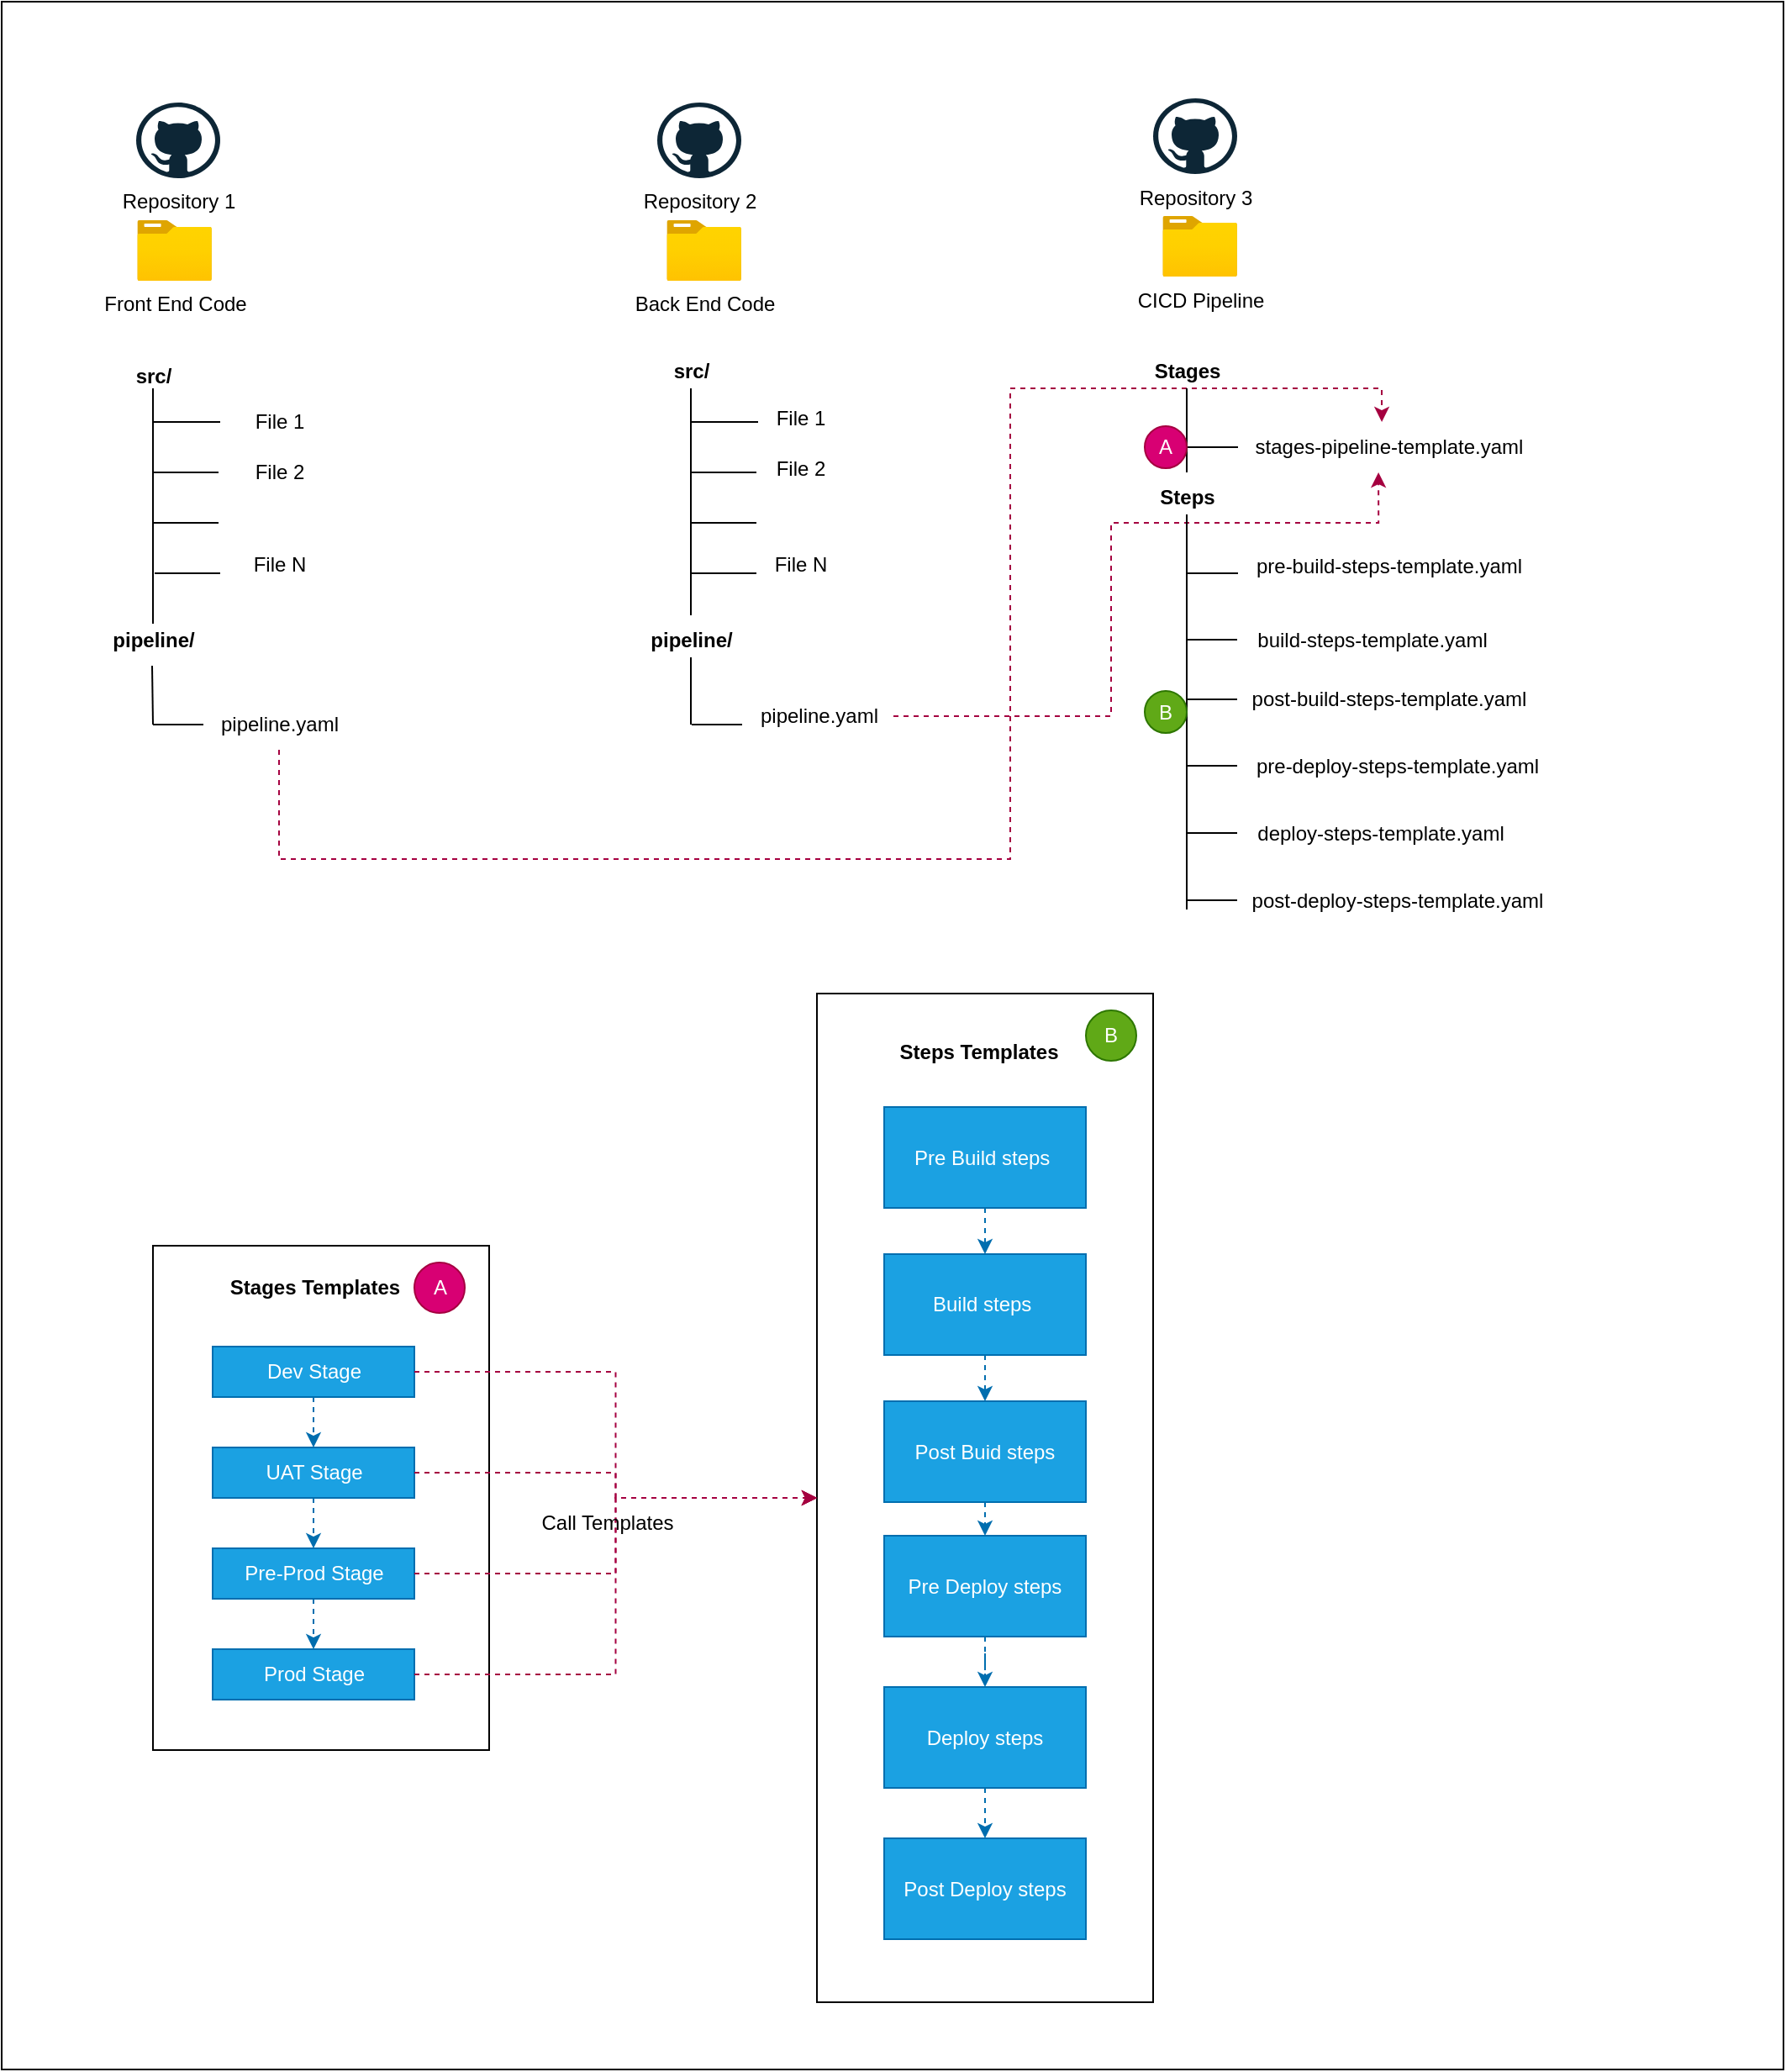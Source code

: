 <mxfile version="20.3.0" type="device"><diagram id="3LWwpHnLnhiOWFuLIQ5E" name="Page-1"><mxGraphModel dx="1422" dy="865" grid="1" gridSize="10" guides="1" tooltips="1" connect="1" arrows="1" fold="1" page="1" pageScale="1" pageWidth="3300" pageHeight="2339" math="0" shadow="0"><root><mxCell id="0"/><mxCell id="1" parent="0"/><mxCell id="tsdTAOxNIE7u9A-FTTEK-143" value="" style="rounded=0;whiteSpace=wrap;html=1;fontSize=12;" vertex="1" parent="1"><mxGeometry x="150" y="50" width="1060" height="1230" as="geometry"/></mxCell><mxCell id="tsdTAOxNIE7u9A-FTTEK-6" value="Front End Code" style="aspect=fixed;html=1;points=[];align=center;image;fontSize=12;image=img/lib/azure2/general/Folder_Blank.svg;" vertex="1" parent="1"><mxGeometry x="230.64" y="180" width="44.36" height="36" as="geometry"/></mxCell><mxCell id="tsdTAOxNIE7u9A-FTTEK-12" value="" style="endArrow=none;html=1;rounded=0;" edge="1" parent="1"><mxGeometry width="50" height="50" relative="1" as="geometry"><mxPoint x="240" y="420" as="sourcePoint"/><mxPoint x="240" y="280" as="targetPoint"/><Array as="points"/></mxGeometry></mxCell><mxCell id="tsdTAOxNIE7u9A-FTTEK-18" value="Repository 1" style="dashed=0;outlineConnect=0;html=1;align=center;labelPosition=center;verticalLabelPosition=bottom;verticalAlign=top;shape=mxgraph.weblogos.github" vertex="1" parent="1"><mxGeometry x="230" y="110" width="50" height="45" as="geometry"/></mxCell><mxCell id="tsdTAOxNIE7u9A-FTTEK-23" value="" style="endArrow=none;html=1;rounded=0;" edge="1" parent="1"><mxGeometry width="50" height="50" relative="1" as="geometry"><mxPoint x="240" y="300" as="sourcePoint"/><mxPoint x="280" y="300" as="targetPoint"/></mxGeometry></mxCell><mxCell id="tsdTAOxNIE7u9A-FTTEK-24" value="" style="endArrow=none;html=1;rounded=0;" edge="1" parent="1"><mxGeometry width="50" height="50" relative="1" as="geometry"><mxPoint x="240" y="330" as="sourcePoint"/><mxPoint x="279" y="330" as="targetPoint"/></mxGeometry></mxCell><mxCell id="tsdTAOxNIE7u9A-FTTEK-25" value="" style="endArrow=none;html=1;rounded=0;" edge="1" parent="1"><mxGeometry width="50" height="50" relative="1" as="geometry"><mxPoint x="240" y="360" as="sourcePoint"/><mxPoint x="279" y="360" as="targetPoint"/></mxGeometry></mxCell><mxCell id="tsdTAOxNIE7u9A-FTTEK-26" value="" style="endArrow=none;html=1;rounded=0;" edge="1" parent="1"><mxGeometry width="50" height="50" relative="1" as="geometry"><mxPoint x="241" y="390" as="sourcePoint"/><mxPoint x="280" y="390" as="targetPoint"/></mxGeometry></mxCell><mxCell id="tsdTAOxNIE7u9A-FTTEK-27" value="Back End Code" style="aspect=fixed;html=1;points=[];align=center;image;fontSize=12;image=img/lib/azure2/general/Folder_Blank.svg;" vertex="1" parent="1"><mxGeometry x="545.64" y="180" width="44.36" height="36" as="geometry"/></mxCell><mxCell id="tsdTAOxNIE7u9A-FTTEK-28" value="" style="endArrow=none;html=1;rounded=0;" edge="1" parent="1" source="tsdTAOxNIE7u9A-FTTEK-56"><mxGeometry width="50" height="50" relative="1" as="geometry"><mxPoint x="560" y="390" as="sourcePoint"/><mxPoint x="560" y="280" as="targetPoint"/><Array as="points"/></mxGeometry></mxCell><mxCell id="tsdTAOxNIE7u9A-FTTEK-29" value="Repository 2" style="dashed=0;outlineConnect=0;html=1;align=center;labelPosition=center;verticalLabelPosition=bottom;verticalAlign=top;shape=mxgraph.weblogos.github" vertex="1" parent="1"><mxGeometry x="540" y="110" width="50" height="45" as="geometry"/></mxCell><mxCell id="tsdTAOxNIE7u9A-FTTEK-30" value="" style="endArrow=none;html=1;rounded=0;" edge="1" parent="1"><mxGeometry width="50" height="50" relative="1" as="geometry"><mxPoint x="560" y="300" as="sourcePoint"/><mxPoint x="600" y="300" as="targetPoint"/></mxGeometry></mxCell><mxCell id="tsdTAOxNIE7u9A-FTTEK-31" value="" style="endArrow=none;html=1;rounded=0;" edge="1" parent="1"><mxGeometry width="50" height="50" relative="1" as="geometry"><mxPoint x="560" y="330" as="sourcePoint"/><mxPoint x="599" y="330" as="targetPoint"/></mxGeometry></mxCell><mxCell id="tsdTAOxNIE7u9A-FTTEK-32" value="" style="endArrow=none;html=1;rounded=0;" edge="1" parent="1"><mxGeometry width="50" height="50" relative="1" as="geometry"><mxPoint x="560" y="360" as="sourcePoint"/><mxPoint x="599" y="360" as="targetPoint"/><Array as="points"><mxPoint x="590" y="360"/></Array></mxGeometry></mxCell><mxCell id="tsdTAOxNIE7u9A-FTTEK-33" value="" style="endArrow=none;html=1;rounded=0;" edge="1" parent="1"><mxGeometry width="50" height="50" relative="1" as="geometry"><mxPoint x="560" y="390" as="sourcePoint"/><mxPoint x="599" y="390" as="targetPoint"/></mxGeometry></mxCell><mxCell id="tsdTAOxNIE7u9A-FTTEK-36" value="File 1" style="text;html=1;align=center;verticalAlign=middle;resizable=0;points=[];autosize=1;strokeColor=none;fillColor=none;" vertex="1" parent="1"><mxGeometry x="290" y="285" width="50" height="30" as="geometry"/></mxCell><mxCell id="tsdTAOxNIE7u9A-FTTEK-37" value="File 2" style="text;html=1;align=center;verticalAlign=middle;resizable=0;points=[];autosize=1;strokeColor=none;fillColor=none;" vertex="1" parent="1"><mxGeometry x="290" y="315" width="50" height="30" as="geometry"/></mxCell><mxCell id="tsdTAOxNIE7u9A-FTTEK-38" value="File N" style="text;html=1;align=center;verticalAlign=middle;resizable=0;points=[];autosize=1;strokeColor=none;fillColor=none;" vertex="1" parent="1"><mxGeometry x="290" y="370" width="50" height="30" as="geometry"/></mxCell><mxCell id="tsdTAOxNIE7u9A-FTTEK-39" value="File 1" style="text;html=1;align=center;verticalAlign=middle;resizable=0;points=[];autosize=1;strokeColor=none;fillColor=none;" vertex="1" parent="1"><mxGeometry x="600" y="282.5" width="50" height="30" as="geometry"/></mxCell><mxCell id="tsdTAOxNIE7u9A-FTTEK-40" value="File 2" style="text;html=1;align=center;verticalAlign=middle;resizable=0;points=[];autosize=1;strokeColor=none;fillColor=none;" vertex="1" parent="1"><mxGeometry x="600" y="312.5" width="50" height="30" as="geometry"/></mxCell><mxCell id="tsdTAOxNIE7u9A-FTTEK-41" value="File N" style="text;html=1;align=center;verticalAlign=middle;resizable=0;points=[];autosize=1;strokeColor=none;fillColor=none;" vertex="1" parent="1"><mxGeometry x="600" y="370" width="50" height="30" as="geometry"/></mxCell><mxCell id="tsdTAOxNIE7u9A-FTTEK-42" value="&lt;b&gt;src/&lt;/b&gt;" style="text;html=1;align=center;verticalAlign=middle;resizable=0;points=[];autosize=1;strokeColor=none;fillColor=none;" vertex="1" parent="1"><mxGeometry x="220" y="257.5" width="40" height="30" as="geometry"/></mxCell><mxCell id="tsdTAOxNIE7u9A-FTTEK-43" value="&lt;b&gt;src/&lt;/b&gt;" style="text;html=1;align=center;verticalAlign=middle;resizable=0;points=[];autosize=1;strokeColor=none;fillColor=none;" vertex="1" parent="1"><mxGeometry x="540" y="255" width="40" height="30" as="geometry"/></mxCell><mxCell id="tsdTAOxNIE7u9A-FTTEK-44" value="&lt;b&gt;pipeline/&lt;/b&gt;" style="text;html=1;align=center;verticalAlign=middle;resizable=0;points=[];autosize=1;strokeColor=none;fillColor=none;" vertex="1" parent="1"><mxGeometry x="205" y="415" width="70" height="30" as="geometry"/></mxCell><mxCell id="tsdTAOxNIE7u9A-FTTEK-46" value="" style="endArrow=none;html=1;rounded=0;" edge="1" parent="1"><mxGeometry width="50" height="50" relative="1" as="geometry"><mxPoint x="240" y="480" as="sourcePoint"/><mxPoint x="239.5" y="445" as="targetPoint"/></mxGeometry></mxCell><mxCell id="tsdTAOxNIE7u9A-FTTEK-47" value="" style="endArrow=none;html=1;rounded=0;" edge="1" parent="1"><mxGeometry width="50" height="50" relative="1" as="geometry"><mxPoint x="240" y="480" as="sourcePoint"/><mxPoint x="270" y="480" as="targetPoint"/></mxGeometry></mxCell><mxCell id="tsdTAOxNIE7u9A-FTTEK-145" style="edgeStyle=orthogonalEdgeStyle;rounded=0;orthogonalLoop=1;jettySize=auto;html=1;dashed=1;labelBorderColor=none;fontSize=12;fillColor=#d80073;strokeColor=#A50040;entryX=0.478;entryY=0;entryDx=0;entryDy=0;entryPerimeter=0;" edge="1" parent="1" source="tsdTAOxNIE7u9A-FTTEK-48" target="tsdTAOxNIE7u9A-FTTEK-74"><mxGeometry relative="1" as="geometry"><Array as="points"><mxPoint x="315" y="560"/><mxPoint x="750" y="560"/><mxPoint x="750" y="280"/><mxPoint x="971" y="280"/></Array></mxGeometry></mxCell><mxCell id="tsdTAOxNIE7u9A-FTTEK-48" value="pipeline.yaml" style="text;html=1;align=center;verticalAlign=middle;resizable=0;points=[];autosize=1;strokeColor=none;fillColor=none;" vertex="1" parent="1"><mxGeometry x="270" y="465" width="90" height="30" as="geometry"/></mxCell><mxCell id="tsdTAOxNIE7u9A-FTTEK-56" value="&lt;b&gt;pipeline/&lt;/b&gt;" style="text;html=1;align=center;verticalAlign=middle;resizable=0;points=[];autosize=1;strokeColor=none;fillColor=none;" vertex="1" parent="1"><mxGeometry x="525" y="415" width="70" height="30" as="geometry"/></mxCell><mxCell id="tsdTAOxNIE7u9A-FTTEK-57" value="" style="endArrow=none;html=1;rounded=0;" edge="1" parent="1"><mxGeometry width="50" height="50" relative="1" as="geometry"><mxPoint x="560" y="480" as="sourcePoint"/><mxPoint x="560" y="440" as="targetPoint"/></mxGeometry></mxCell><mxCell id="tsdTAOxNIE7u9A-FTTEK-58" value="" style="endArrow=none;html=1;rounded=0;" edge="1" parent="1"><mxGeometry width="50" height="50" relative="1" as="geometry"><mxPoint x="560.5" y="480" as="sourcePoint"/><mxPoint x="590.5" y="480" as="targetPoint"/></mxGeometry></mxCell><mxCell id="tsdTAOxNIE7u9A-FTTEK-146" style="edgeStyle=orthogonalEdgeStyle;rounded=0;orthogonalLoop=1;jettySize=auto;html=1;entryX=0.467;entryY=1;entryDx=0;entryDy=0;entryPerimeter=0;dashed=1;labelBorderColor=none;fontSize=12;fillColor=#d80073;strokeColor=#A50040;" edge="1" parent="1" source="tsdTAOxNIE7u9A-FTTEK-59" target="tsdTAOxNIE7u9A-FTTEK-74"><mxGeometry relative="1" as="geometry"><Array as="points"><mxPoint x="810" y="475"/><mxPoint x="810" y="360"/><mxPoint x="969" y="360"/></Array></mxGeometry></mxCell><mxCell id="tsdTAOxNIE7u9A-FTTEK-59" value="pipeline.yaml" style="text;html=1;align=center;verticalAlign=middle;resizable=0;points=[];autosize=1;strokeColor=none;fillColor=none;" vertex="1" parent="1"><mxGeometry x="590.5" y="460" width="90" height="30" as="geometry"/></mxCell><mxCell id="tsdTAOxNIE7u9A-FTTEK-60" value="CICD Pipeline" style="aspect=fixed;html=1;points=[];align=center;image;fontSize=12;image=img/lib/azure2/general/Folder_Blank.svg;" vertex="1" parent="1"><mxGeometry x="840.64" y="177.5" width="44.36" height="36" as="geometry"/></mxCell><mxCell id="tsdTAOxNIE7u9A-FTTEK-62" value="Repository 3" style="dashed=0;outlineConnect=0;html=1;align=center;labelPosition=center;verticalLabelPosition=bottom;verticalAlign=top;shape=mxgraph.weblogos.github" vertex="1" parent="1"><mxGeometry x="835" y="107.5" width="50" height="45" as="geometry"/></mxCell><mxCell id="tsdTAOxNIE7u9A-FTTEK-71" value="&lt;b&gt;Stages&lt;/b&gt;" style="text;html=1;align=center;verticalAlign=middle;resizable=0;points=[];autosize=1;strokeColor=none;fillColor=none;" vertex="1" parent="1"><mxGeometry x="825" y="255" width="60" height="30" as="geometry"/></mxCell><mxCell id="tsdTAOxNIE7u9A-FTTEK-72" value="" style="endArrow=none;html=1;rounded=0;" edge="1" parent="1" source="tsdTAOxNIE7u9A-FTTEK-95"><mxGeometry width="50" height="50" relative="1" as="geometry"><mxPoint x="855.5" y="315" as="sourcePoint"/><mxPoint x="855" y="280" as="targetPoint"/></mxGeometry></mxCell><mxCell id="tsdTAOxNIE7u9A-FTTEK-73" value="" style="endArrow=none;html=1;rounded=0;" edge="1" parent="1"><mxGeometry width="50" height="50" relative="1" as="geometry"><mxPoint x="855.5" y="315" as="sourcePoint"/><mxPoint x="885.5" y="315" as="targetPoint"/></mxGeometry></mxCell><mxCell id="tsdTAOxNIE7u9A-FTTEK-74" value="stages-pipeline-template.yaml" style="text;html=1;align=center;verticalAlign=middle;resizable=0;points=[];autosize=1;strokeColor=none;fillColor=none;" vertex="1" parent="1"><mxGeometry x="885" y="300" width="180" height="30" as="geometry"/></mxCell><mxCell id="tsdTAOxNIE7u9A-FTTEK-95" value="&lt;b&gt;Steps&lt;/b&gt;" style="text;html=1;align=center;verticalAlign=middle;resizable=0;points=[];autosize=1;strokeColor=none;fillColor=none;" vertex="1" parent="1"><mxGeometry x="825" y="330" width="60" height="30" as="geometry"/></mxCell><mxCell id="tsdTAOxNIE7u9A-FTTEK-96" value="" style="endArrow=none;html=1;rounded=0;" edge="1" parent="1"><mxGeometry width="50" height="50" relative="1" as="geometry"><mxPoint x="855" y="590" as="sourcePoint"/><mxPoint x="855" y="355" as="targetPoint"/></mxGeometry></mxCell><mxCell id="tsdTAOxNIE7u9A-FTTEK-97" value="" style="endArrow=none;html=1;rounded=0;" edge="1" parent="1"><mxGeometry width="50" height="50" relative="1" as="geometry"><mxPoint x="855.5" y="390" as="sourcePoint"/><mxPoint x="885.5" y="390" as="targetPoint"/></mxGeometry></mxCell><mxCell id="tsdTAOxNIE7u9A-FTTEK-98" value="pre-build-steps-template.yaml" style="text;html=1;align=center;verticalAlign=middle;resizable=0;points=[];autosize=1;strokeColor=none;fillColor=none;fontSize=12;spacing=2;spacingTop=1;" vertex="1" parent="1"><mxGeometry x="885" y="370" width="180" height="30" as="geometry"/></mxCell><mxCell id="tsdTAOxNIE7u9A-FTTEK-100" value="build-steps-template.yaml" style="text;html=1;align=center;verticalAlign=middle;resizable=0;points=[];autosize=1;strokeColor=none;fillColor=none;" vertex="1" parent="1"><mxGeometry x="885" y="415" width="160" height="30" as="geometry"/></mxCell><mxCell id="tsdTAOxNIE7u9A-FTTEK-101" value="post-build-steps-template.yaml" style="text;html=1;align=center;verticalAlign=middle;resizable=0;points=[];autosize=1;strokeColor=none;fillColor=none;" vertex="1" parent="1"><mxGeometry x="880" y="450" width="190" height="30" as="geometry"/></mxCell><mxCell id="tsdTAOxNIE7u9A-FTTEK-102" value="pre-deploy-steps-template.yaml" style="text;html=1;align=center;verticalAlign=middle;resizable=0;points=[];autosize=1;strokeColor=none;fillColor=none;" vertex="1" parent="1"><mxGeometry x="885" y="490" width="190" height="30" as="geometry"/></mxCell><mxCell id="tsdTAOxNIE7u9A-FTTEK-103" value="deploy-steps-template.yaml" style="text;html=1;align=center;verticalAlign=middle;resizable=0;points=[];autosize=1;strokeColor=none;fillColor=none;" vertex="1" parent="1"><mxGeometry x="885" y="530" width="170" height="30" as="geometry"/></mxCell><mxCell id="tsdTAOxNIE7u9A-FTTEK-104" value="" style="endArrow=none;html=1;rounded=0;" edge="1" parent="1"><mxGeometry width="50" height="50" relative="1" as="geometry"><mxPoint x="855" y="429.5" as="sourcePoint"/><mxPoint x="885" y="429.5" as="targetPoint"/></mxGeometry></mxCell><mxCell id="tsdTAOxNIE7u9A-FTTEK-105" value="" style="endArrow=none;html=1;rounded=0;" edge="1" parent="1"><mxGeometry width="50" height="50" relative="1" as="geometry"><mxPoint x="855" y="465" as="sourcePoint"/><mxPoint x="885" y="465" as="targetPoint"/></mxGeometry></mxCell><mxCell id="tsdTAOxNIE7u9A-FTTEK-106" value="" style="endArrow=none;html=1;rounded=0;" edge="1" parent="1"><mxGeometry width="50" height="50" relative="1" as="geometry"><mxPoint x="855" y="504.5" as="sourcePoint"/><mxPoint x="885" y="504.5" as="targetPoint"/></mxGeometry></mxCell><mxCell id="tsdTAOxNIE7u9A-FTTEK-107" value="" style="endArrow=none;html=1;rounded=0;" edge="1" parent="1"><mxGeometry width="50" height="50" relative="1" as="geometry"><mxPoint x="855" y="544.5" as="sourcePoint"/><mxPoint x="885" y="544.5" as="targetPoint"/></mxGeometry></mxCell><mxCell id="tsdTAOxNIE7u9A-FTTEK-108" value="" style="endArrow=none;html=1;rounded=0;fontStyle=1" edge="1" parent="1"><mxGeometry width="50" height="50" relative="1" as="geometry"><mxPoint x="855" y="584.5" as="sourcePoint"/><mxPoint x="885" y="584.5" as="targetPoint"/></mxGeometry></mxCell><mxCell id="tsdTAOxNIE7u9A-FTTEK-109" value="post-deploy-steps-template.yaml" style="text;html=1;align=center;verticalAlign=middle;resizable=0;points=[];autosize=1;strokeColor=none;fillColor=none;" vertex="1" parent="1"><mxGeometry x="880" y="570" width="200" height="30" as="geometry"/></mxCell><mxCell id="tsdTAOxNIE7u9A-FTTEK-115" value="" style="group" vertex="1" connectable="0" parent="1"><mxGeometry x="635" y="640" width="200" height="600" as="geometry"/></mxCell><mxCell id="tsdTAOxNIE7u9A-FTTEK-113" value="" style="rounded=0;whiteSpace=wrap;html=1;" vertex="1" parent="tsdTAOxNIE7u9A-FTTEK-115"><mxGeometry width="200" height="600" as="geometry"/></mxCell><mxCell id="tsdTAOxNIE7u9A-FTTEK-75" value="" style="whiteSpace=wrap;html=1;fillColor=#1ba1e2;fontColor=#ffffff;strokeColor=#006EAF;" vertex="1" parent="tsdTAOxNIE7u9A-FTTEK-115"><mxGeometry x="40" y="155" width="120" height="60" as="geometry"/></mxCell><mxCell id="tsdTAOxNIE7u9A-FTTEK-77" value="Build steps&amp;nbsp;" style="whiteSpace=wrap;html=1;fillColor=#1ba1e2;fontColor=#ffffff;strokeColor=#006EAF;" vertex="1" parent="tsdTAOxNIE7u9A-FTTEK-115"><mxGeometry x="40" y="155" width="120" height="60" as="geometry"/></mxCell><mxCell id="tsdTAOxNIE7u9A-FTTEK-85" style="edgeStyle=orthogonalEdgeStyle;rounded=0;orthogonalLoop=1;jettySize=auto;html=1;exitX=0.5;exitY=1;exitDx=0;exitDy=0;entryX=0.5;entryY=0;entryDx=0;entryDy=0;dashed=1;labelBorderColor=none;fillColor=#1ba1e2;strokeColor=#006EAF;" edge="1" parent="tsdTAOxNIE7u9A-FTTEK-115" source="tsdTAOxNIE7u9A-FTTEK-79" target="tsdTAOxNIE7u9A-FTTEK-77"><mxGeometry relative="1" as="geometry"/></mxCell><mxCell id="tsdTAOxNIE7u9A-FTTEK-79" value="Pre Build steps&amp;nbsp;" style="whiteSpace=wrap;html=1;fillColor=#1ba1e2;fontColor=#ffffff;strokeColor=#006EAF;" vertex="1" parent="tsdTAOxNIE7u9A-FTTEK-115"><mxGeometry x="40" y="67.5" width="120" height="60" as="geometry"/></mxCell><mxCell id="tsdTAOxNIE7u9A-FTTEK-80" value="Post Buid steps" style="whiteSpace=wrap;html=1;fillColor=#1ba1e2;fontColor=#ffffff;strokeColor=#006EAF;" vertex="1" parent="tsdTAOxNIE7u9A-FTTEK-115"><mxGeometry x="40" y="242.5" width="120" height="60" as="geometry"/></mxCell><mxCell id="tsdTAOxNIE7u9A-FTTEK-87" style="edgeStyle=orthogonalEdgeStyle;rounded=0;orthogonalLoop=1;jettySize=auto;html=1;exitX=0.5;exitY=1;exitDx=0;exitDy=0;entryX=0.5;entryY=0;entryDx=0;entryDy=0;dashed=1;labelBorderColor=none;fillColor=#1ba1e2;strokeColor=#006EAF;" edge="1" parent="tsdTAOxNIE7u9A-FTTEK-115" source="tsdTAOxNIE7u9A-FTTEK-77" target="tsdTAOxNIE7u9A-FTTEK-80"><mxGeometry relative="1" as="geometry"/></mxCell><mxCell id="tsdTAOxNIE7u9A-FTTEK-81" value="Pre Deploy steps" style="whiteSpace=wrap;html=1;fillColor=#1ba1e2;fontColor=#ffffff;strokeColor=#006EAF;" vertex="1" parent="tsdTAOxNIE7u9A-FTTEK-115"><mxGeometry x="40" y="322.5" width="120" height="60" as="geometry"/></mxCell><mxCell id="tsdTAOxNIE7u9A-FTTEK-88" style="edgeStyle=orthogonalEdgeStyle;rounded=0;orthogonalLoop=1;jettySize=auto;html=1;exitX=0.5;exitY=1;exitDx=0;exitDy=0;entryX=0.5;entryY=0;entryDx=0;entryDy=0;dashed=1;labelBorderColor=none;fillColor=#1ba1e2;strokeColor=#006EAF;" edge="1" parent="tsdTAOxNIE7u9A-FTTEK-115" source="tsdTAOxNIE7u9A-FTTEK-80" target="tsdTAOxNIE7u9A-FTTEK-81"><mxGeometry relative="1" as="geometry"/></mxCell><mxCell id="tsdTAOxNIE7u9A-FTTEK-82" value="Deploy steps" style="whiteSpace=wrap;html=1;fillColor=#1ba1e2;fontColor=#ffffff;strokeColor=#006EAF;" vertex="1" parent="tsdTAOxNIE7u9A-FTTEK-115"><mxGeometry x="40" y="412.5" width="120" height="60" as="geometry"/></mxCell><mxCell id="tsdTAOxNIE7u9A-FTTEK-89" style="edgeStyle=orthogonalEdgeStyle;rounded=0;orthogonalLoop=1;jettySize=auto;html=1;exitX=0.5;exitY=1;exitDx=0;exitDy=0;dashed=1;labelBorderColor=none;fillColor=#1ba1e2;strokeColor=#006EAF;" edge="1" parent="tsdTAOxNIE7u9A-FTTEK-115" source="tsdTAOxNIE7u9A-FTTEK-81" target="tsdTAOxNIE7u9A-FTTEK-82"><mxGeometry relative="1" as="geometry"/></mxCell><mxCell id="tsdTAOxNIE7u9A-FTTEK-83" value="Post Deploy steps" style="whiteSpace=wrap;html=1;fillColor=#1ba1e2;fontColor=#ffffff;strokeColor=#006EAF;" vertex="1" parent="tsdTAOxNIE7u9A-FTTEK-115"><mxGeometry x="40" y="502.5" width="120" height="60" as="geometry"/></mxCell><mxCell id="tsdTAOxNIE7u9A-FTTEK-90" style="edgeStyle=orthogonalEdgeStyle;rounded=0;orthogonalLoop=1;jettySize=auto;html=1;exitX=0.5;exitY=1;exitDx=0;exitDy=0;entryX=0.5;entryY=0;entryDx=0;entryDy=0;dashed=1;labelBorderColor=none;fillColor=#1ba1e2;strokeColor=#006EAF;" edge="1" parent="tsdTAOxNIE7u9A-FTTEK-115" source="tsdTAOxNIE7u9A-FTTEK-82" target="tsdTAOxNIE7u9A-FTTEK-83"><mxGeometry relative="1" as="geometry"/></mxCell><mxCell id="tsdTAOxNIE7u9A-FTTEK-114" value="&lt;b&gt;Steps Templates&lt;/b&gt;" style="text;html=1;align=center;verticalAlign=middle;resizable=0;points=[];autosize=1;strokeColor=none;fillColor=none;" vertex="1" parent="tsdTAOxNIE7u9A-FTTEK-115"><mxGeometry x="35.5" y="20" width="120" height="30" as="geometry"/></mxCell><mxCell id="tsdTAOxNIE7u9A-FTTEK-150" value="B" style="ellipse;whiteSpace=wrap;html=1;aspect=fixed;fontSize=12;fillColor=#60a917;fontColor=#ffffff;strokeColor=#2D7600;" vertex="1" parent="tsdTAOxNIE7u9A-FTTEK-115"><mxGeometry x="160" y="10" width="30" height="30" as="geometry"/></mxCell><mxCell id="tsdTAOxNIE7u9A-FTTEK-131" value="" style="group" vertex="1" connectable="0" parent="1"><mxGeometry x="240" y="790" width="200" height="300" as="geometry"/></mxCell><mxCell id="tsdTAOxNIE7u9A-FTTEK-117" value="" style="rounded=0;whiteSpace=wrap;html=1;" vertex="1" parent="tsdTAOxNIE7u9A-FTTEK-131"><mxGeometry width="200" height="300" as="geometry"/></mxCell><mxCell id="tsdTAOxNIE7u9A-FTTEK-118" value="Dev Stage" style="whiteSpace=wrap;html=1;fillColor=#1ba1e2;fontColor=#ffffff;strokeColor=#006EAF;" vertex="1" parent="tsdTAOxNIE7u9A-FTTEK-131"><mxGeometry x="35.5" y="60" width="120" height="30" as="geometry"/></mxCell><mxCell id="tsdTAOxNIE7u9A-FTTEK-119" value="UAT Stage" style="whiteSpace=wrap;html=1;fillColor=#1ba1e2;fontColor=#ffffff;strokeColor=#006EAF;" vertex="1" parent="tsdTAOxNIE7u9A-FTTEK-131"><mxGeometry x="35.5" y="120" width="120" height="30" as="geometry"/></mxCell><mxCell id="tsdTAOxNIE7u9A-FTTEK-120" style="edgeStyle=orthogonalEdgeStyle;rounded=0;orthogonalLoop=1;jettySize=auto;html=1;exitX=0.5;exitY=1;exitDx=0;exitDy=0;entryX=0.5;entryY=0;entryDx=0;entryDy=0;dashed=1;labelBorderColor=none;fillColor=#1ba1e2;strokeColor=#006EAF;" edge="1" parent="tsdTAOxNIE7u9A-FTTEK-131" source="tsdTAOxNIE7u9A-FTTEK-118" target="tsdTAOxNIE7u9A-FTTEK-119"><mxGeometry relative="1" as="geometry"><mxPoint x="95.5" y="101.25" as="sourcePoint"/></mxGeometry></mxCell><mxCell id="tsdTAOxNIE7u9A-FTTEK-122" value="Pre-Prod Stage" style="whiteSpace=wrap;html=1;fillColor=#1ba1e2;fontColor=#ffffff;strokeColor=#006EAF;" vertex="1" parent="tsdTAOxNIE7u9A-FTTEK-131"><mxGeometry x="35.5" y="180" width="120" height="30" as="geometry"/></mxCell><mxCell id="tsdTAOxNIE7u9A-FTTEK-123" style="edgeStyle=orthogonalEdgeStyle;rounded=0;orthogonalLoop=1;jettySize=auto;html=1;exitX=0.5;exitY=1;exitDx=0;exitDy=0;entryX=0.5;entryY=0;entryDx=0;entryDy=0;dashed=1;labelBorderColor=none;fillColor=#1ba1e2;strokeColor=#006EAF;" edge="1" parent="tsdTAOxNIE7u9A-FTTEK-131" source="tsdTAOxNIE7u9A-FTTEK-119" target="tsdTAOxNIE7u9A-FTTEK-122"><mxGeometry relative="1" as="geometry"/></mxCell><mxCell id="tsdTAOxNIE7u9A-FTTEK-124" value="Prod Stage" style="whiteSpace=wrap;html=1;fillColor=#1ba1e2;fontColor=#ffffff;strokeColor=#006EAF;" vertex="1" parent="tsdTAOxNIE7u9A-FTTEK-131"><mxGeometry x="35.5" y="240" width="120" height="30" as="geometry"/></mxCell><mxCell id="tsdTAOxNIE7u9A-FTTEK-125" style="edgeStyle=orthogonalEdgeStyle;rounded=0;orthogonalLoop=1;jettySize=auto;html=1;exitX=0.5;exitY=1;exitDx=0;exitDy=0;entryX=0.5;entryY=0;entryDx=0;entryDy=0;dashed=1;labelBorderColor=none;fillColor=#1ba1e2;strokeColor=#006EAF;" edge="1" parent="tsdTAOxNIE7u9A-FTTEK-131" source="tsdTAOxNIE7u9A-FTTEK-122" target="tsdTAOxNIE7u9A-FTTEK-124"><mxGeometry relative="1" as="geometry"/></mxCell><mxCell id="tsdTAOxNIE7u9A-FTTEK-130" value="&lt;b&gt;Stages Templates&lt;/b&gt;" style="text;html=1;align=center;verticalAlign=middle;resizable=0;points=[];autosize=1;strokeColor=none;fillColor=none;" vertex="1" parent="tsdTAOxNIE7u9A-FTTEK-131"><mxGeometry x="35.5" y="10" width="120" height="30" as="geometry"/></mxCell><mxCell id="tsdTAOxNIE7u9A-FTTEK-148" value="A" style="ellipse;whiteSpace=wrap;html=1;aspect=fixed;fontSize=12;fillColor=#d80073;fontColor=#ffffff;strokeColor=#A50040;" vertex="1" parent="tsdTAOxNIE7u9A-FTTEK-131"><mxGeometry x="155.5" y="10" width="30" height="30" as="geometry"/></mxCell><mxCell id="tsdTAOxNIE7u9A-FTTEK-133" style="edgeStyle=orthogonalEdgeStyle;rounded=0;orthogonalLoop=1;jettySize=auto;html=1;exitX=1;exitY=0.5;exitDx=0;exitDy=0;entryX=0;entryY=0.5;entryDx=0;entryDy=0;dashed=1;labelBorderColor=none;fillColor=#d80073;strokeColor=#A50040;" edge="1" parent="1" source="tsdTAOxNIE7u9A-FTTEK-118" target="tsdTAOxNIE7u9A-FTTEK-113"><mxGeometry relative="1" as="geometry"/></mxCell><mxCell id="tsdTAOxNIE7u9A-FTTEK-134" style="edgeStyle=orthogonalEdgeStyle;rounded=0;orthogonalLoop=1;jettySize=auto;html=1;exitX=1;exitY=0.5;exitDx=0;exitDy=0;entryX=0;entryY=0.5;entryDx=0;entryDy=0;dashed=1;labelBorderColor=none;fillColor=#d80073;strokeColor=#A50040;" edge="1" parent="1" source="tsdTAOxNIE7u9A-FTTEK-119" target="tsdTAOxNIE7u9A-FTTEK-113"><mxGeometry relative="1" as="geometry"/></mxCell><mxCell id="tsdTAOxNIE7u9A-FTTEK-135" style="edgeStyle=orthogonalEdgeStyle;rounded=0;orthogonalLoop=1;jettySize=auto;html=1;exitX=1;exitY=0.5;exitDx=0;exitDy=0;entryX=0;entryY=0.5;entryDx=0;entryDy=0;dashed=1;labelBorderColor=none;fillColor=#d80073;strokeColor=#A50040;" edge="1" parent="1" source="tsdTAOxNIE7u9A-FTTEK-122" target="tsdTAOxNIE7u9A-FTTEK-113"><mxGeometry relative="1" as="geometry"/></mxCell><mxCell id="tsdTAOxNIE7u9A-FTTEK-138" style="edgeStyle=orthogonalEdgeStyle;rounded=0;orthogonalLoop=1;jettySize=auto;html=1;exitX=1;exitY=0.5;exitDx=0;exitDy=0;entryX=0;entryY=0.5;entryDx=0;entryDy=0;dashed=1;labelBorderColor=none;fillColor=#d80073;strokeColor=#A50040;" edge="1" parent="1" source="tsdTAOxNIE7u9A-FTTEK-124" target="tsdTAOxNIE7u9A-FTTEK-113"><mxGeometry relative="1" as="geometry"/></mxCell><mxCell id="tsdTAOxNIE7u9A-FTTEK-144" value="Call Templates" style="text;html=1;align=center;verticalAlign=middle;resizable=0;points=[];autosize=1;strokeColor=none;fillColor=none;fontSize=12;" vertex="1" parent="1"><mxGeometry x="460" y="940" width="100" height="30" as="geometry"/></mxCell><mxCell id="tsdTAOxNIE7u9A-FTTEK-147" value="A" style="ellipse;whiteSpace=wrap;html=1;aspect=fixed;fontSize=12;fillColor=#d80073;fontColor=#ffffff;strokeColor=#A50040;" vertex="1" parent="1"><mxGeometry x="830" y="302.5" width="25" height="25" as="geometry"/></mxCell><mxCell id="tsdTAOxNIE7u9A-FTTEK-149" value="B" style="ellipse;whiteSpace=wrap;html=1;aspect=fixed;fontSize=12;fillColor=#60a917;fontColor=#ffffff;strokeColor=#2D7600;" vertex="1" parent="1"><mxGeometry x="830" y="460" width="25" height="25" as="geometry"/></mxCell></root></mxGraphModel></diagram></mxfile>